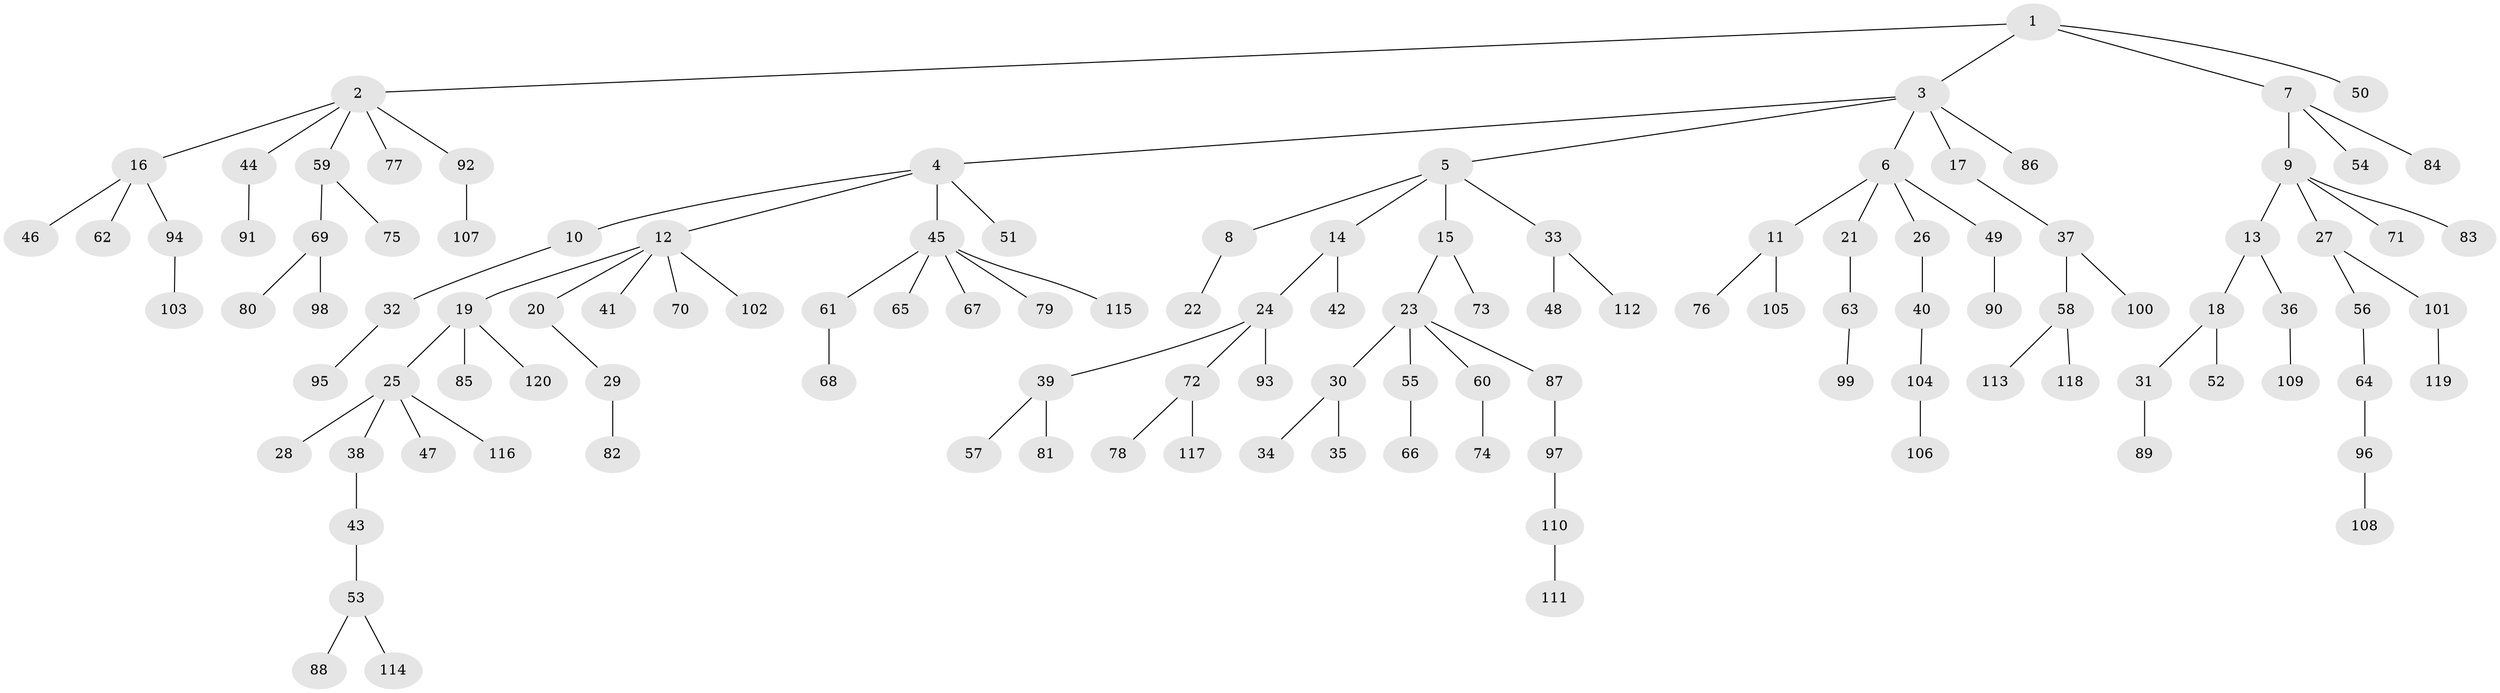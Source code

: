 // coarse degree distribution, {5: 0.07058823529411765, 2: 0.29411764705882354, 1: 0.47058823529411764, 3: 0.11764705882352941, 4: 0.03529411764705882, 6: 0.011764705882352941}
// Generated by graph-tools (version 1.1) at 2025/37/03/04/25 23:37:21]
// undirected, 120 vertices, 119 edges
graph export_dot {
  node [color=gray90,style=filled];
  1;
  2;
  3;
  4;
  5;
  6;
  7;
  8;
  9;
  10;
  11;
  12;
  13;
  14;
  15;
  16;
  17;
  18;
  19;
  20;
  21;
  22;
  23;
  24;
  25;
  26;
  27;
  28;
  29;
  30;
  31;
  32;
  33;
  34;
  35;
  36;
  37;
  38;
  39;
  40;
  41;
  42;
  43;
  44;
  45;
  46;
  47;
  48;
  49;
  50;
  51;
  52;
  53;
  54;
  55;
  56;
  57;
  58;
  59;
  60;
  61;
  62;
  63;
  64;
  65;
  66;
  67;
  68;
  69;
  70;
  71;
  72;
  73;
  74;
  75;
  76;
  77;
  78;
  79;
  80;
  81;
  82;
  83;
  84;
  85;
  86;
  87;
  88;
  89;
  90;
  91;
  92;
  93;
  94;
  95;
  96;
  97;
  98;
  99;
  100;
  101;
  102;
  103;
  104;
  105;
  106;
  107;
  108;
  109;
  110;
  111;
  112;
  113;
  114;
  115;
  116;
  117;
  118;
  119;
  120;
  1 -- 2;
  1 -- 3;
  1 -- 7;
  1 -- 50;
  2 -- 16;
  2 -- 44;
  2 -- 59;
  2 -- 77;
  2 -- 92;
  3 -- 4;
  3 -- 5;
  3 -- 6;
  3 -- 17;
  3 -- 86;
  4 -- 10;
  4 -- 12;
  4 -- 45;
  4 -- 51;
  5 -- 8;
  5 -- 14;
  5 -- 15;
  5 -- 33;
  6 -- 11;
  6 -- 21;
  6 -- 26;
  6 -- 49;
  7 -- 9;
  7 -- 54;
  7 -- 84;
  8 -- 22;
  9 -- 13;
  9 -- 27;
  9 -- 71;
  9 -- 83;
  10 -- 32;
  11 -- 76;
  11 -- 105;
  12 -- 19;
  12 -- 20;
  12 -- 41;
  12 -- 70;
  12 -- 102;
  13 -- 18;
  13 -- 36;
  14 -- 24;
  14 -- 42;
  15 -- 23;
  15 -- 73;
  16 -- 46;
  16 -- 62;
  16 -- 94;
  17 -- 37;
  18 -- 31;
  18 -- 52;
  19 -- 25;
  19 -- 85;
  19 -- 120;
  20 -- 29;
  21 -- 63;
  23 -- 30;
  23 -- 55;
  23 -- 60;
  23 -- 87;
  24 -- 39;
  24 -- 72;
  24 -- 93;
  25 -- 28;
  25 -- 38;
  25 -- 47;
  25 -- 116;
  26 -- 40;
  27 -- 56;
  27 -- 101;
  29 -- 82;
  30 -- 34;
  30 -- 35;
  31 -- 89;
  32 -- 95;
  33 -- 48;
  33 -- 112;
  36 -- 109;
  37 -- 58;
  37 -- 100;
  38 -- 43;
  39 -- 57;
  39 -- 81;
  40 -- 104;
  43 -- 53;
  44 -- 91;
  45 -- 61;
  45 -- 65;
  45 -- 67;
  45 -- 79;
  45 -- 115;
  49 -- 90;
  53 -- 88;
  53 -- 114;
  55 -- 66;
  56 -- 64;
  58 -- 113;
  58 -- 118;
  59 -- 69;
  59 -- 75;
  60 -- 74;
  61 -- 68;
  63 -- 99;
  64 -- 96;
  69 -- 80;
  69 -- 98;
  72 -- 78;
  72 -- 117;
  87 -- 97;
  92 -- 107;
  94 -- 103;
  96 -- 108;
  97 -- 110;
  101 -- 119;
  104 -- 106;
  110 -- 111;
}
